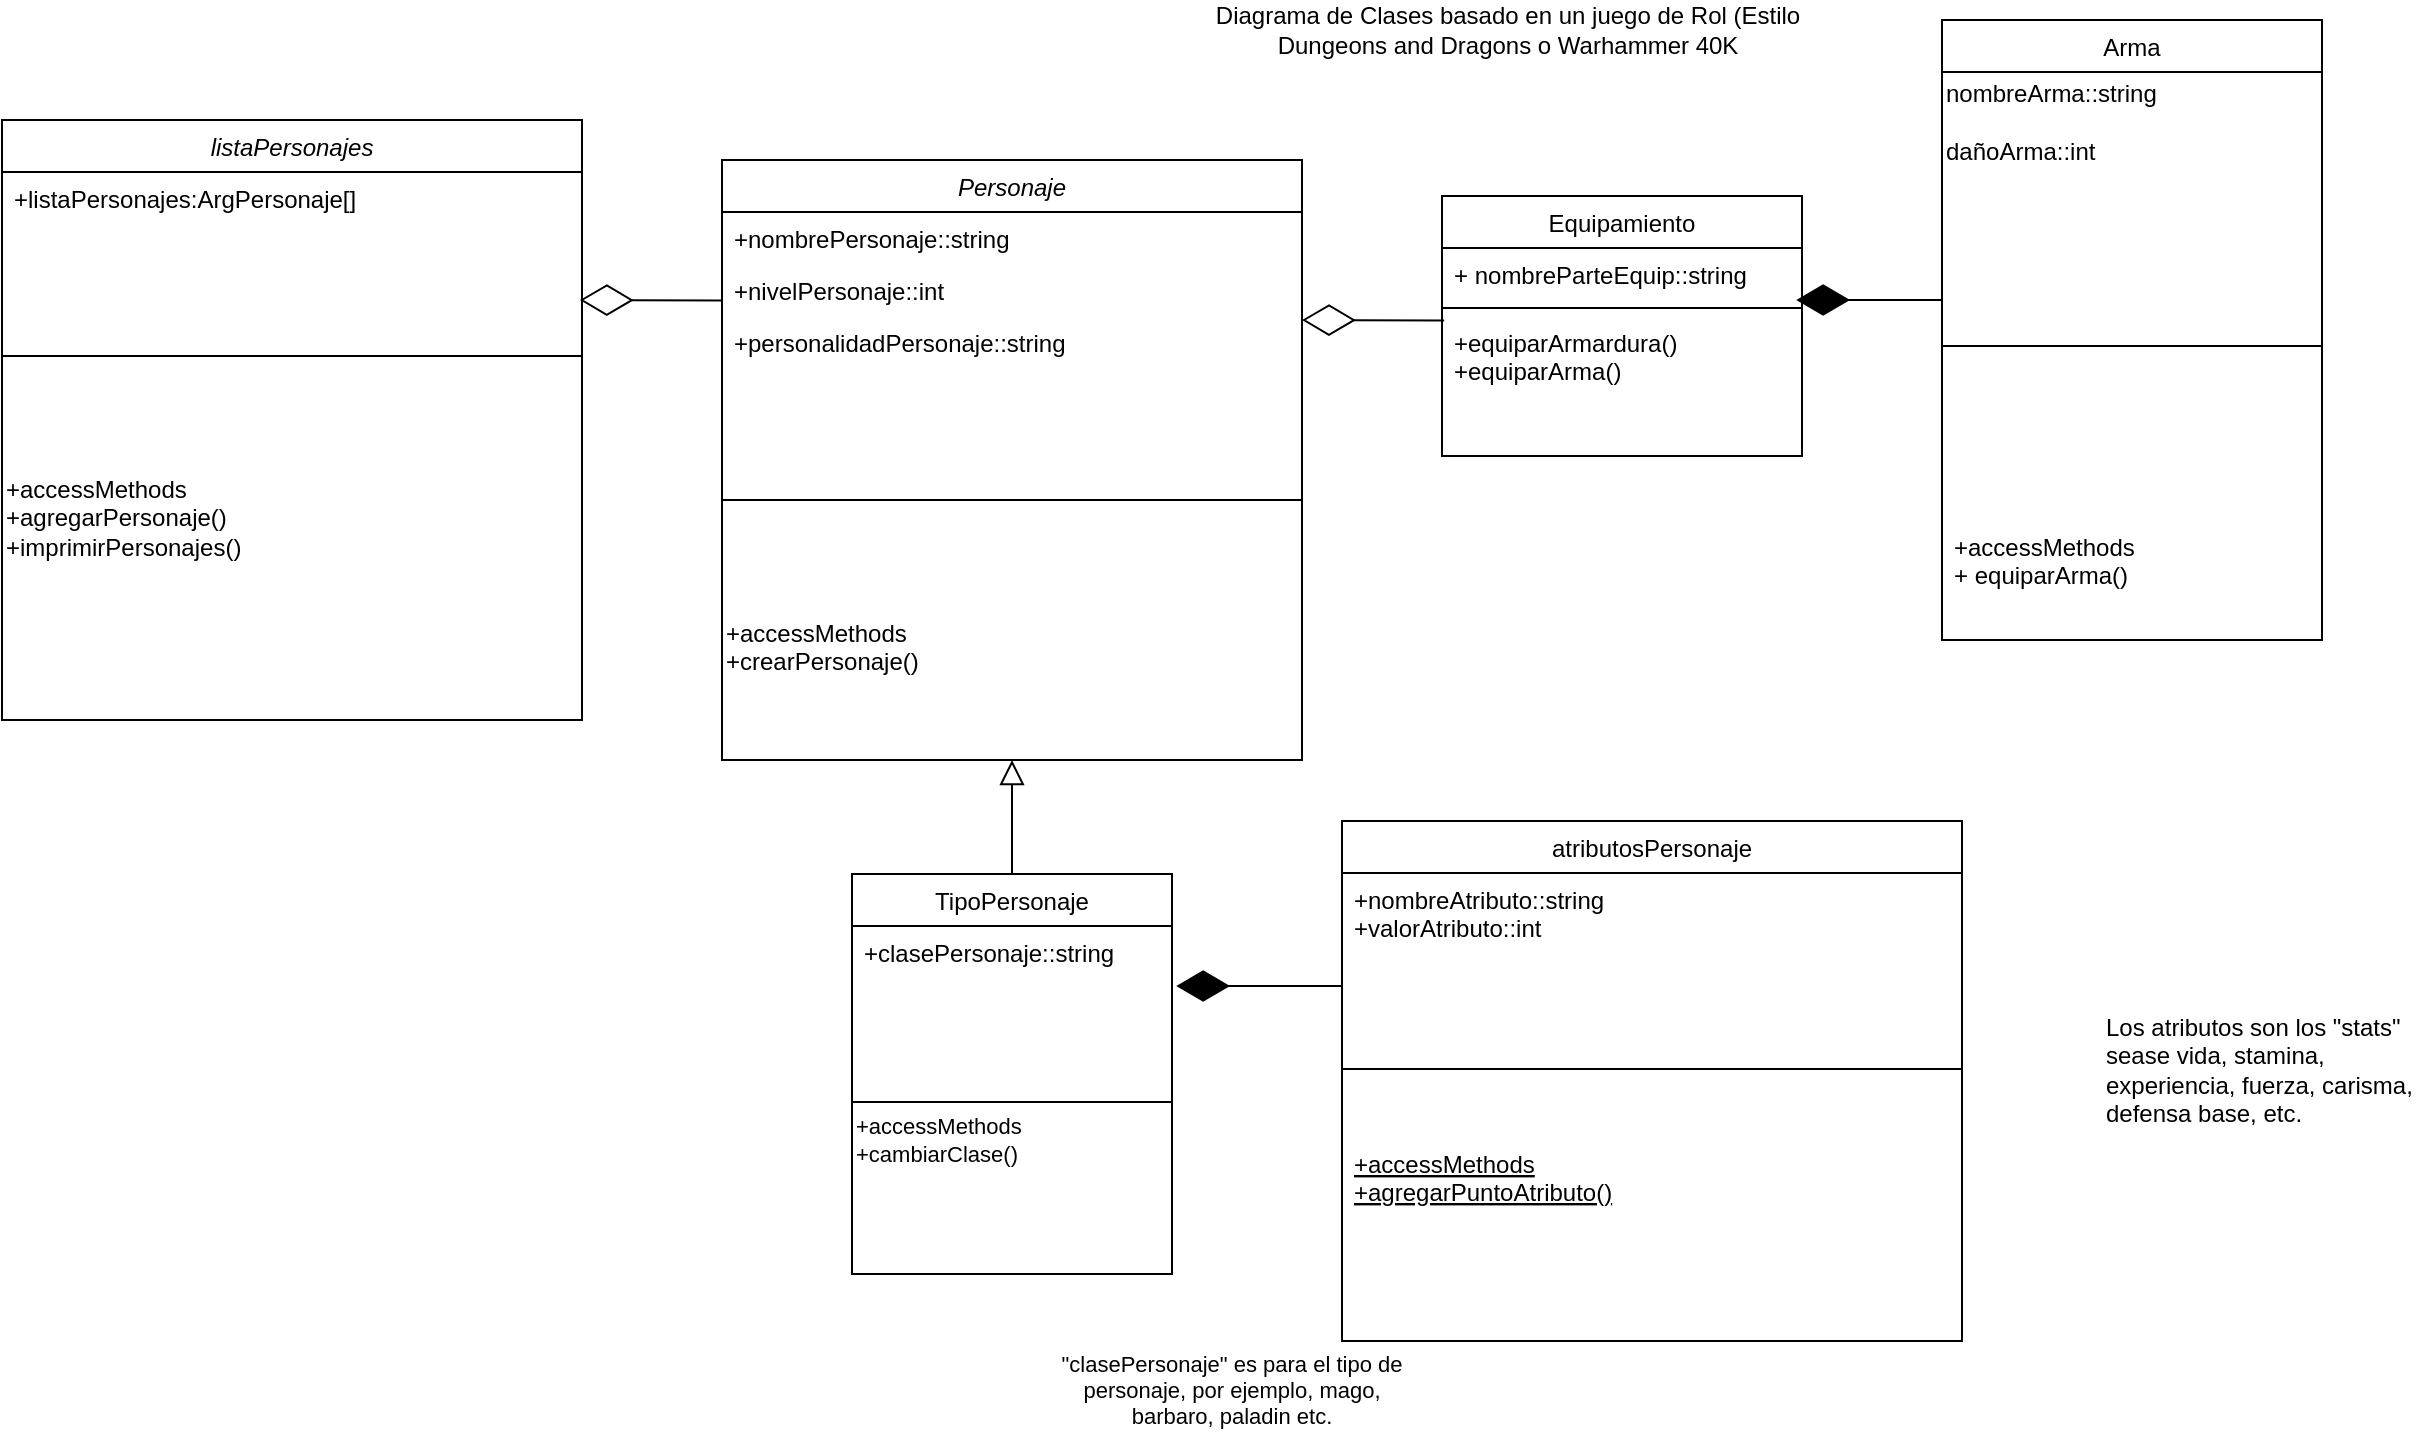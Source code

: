 <mxfile version="18.1.3" type="github">
  <diagram id="C5RBs43oDa-KdzZeNtuy" name="Page-1">
    <mxGraphModel dx="1811" dy="966" grid="1" gridSize="10" guides="1" tooltips="1" connect="1" arrows="1" fold="1" page="1" pageScale="1" pageWidth="827" pageHeight="1169" math="0" shadow="0">
      <root>
        <mxCell id="WIyWlLk6GJQsqaUBKTNV-0" />
        <mxCell id="WIyWlLk6GJQsqaUBKTNV-1" parent="WIyWlLk6GJQsqaUBKTNV-0" />
        <mxCell id="zkfFHV4jXpPFQw0GAbJ--0" value="Personaje" style="swimlane;fontStyle=2;align=center;verticalAlign=top;childLayout=stackLayout;horizontal=1;startSize=26;horizontalStack=0;resizeParent=1;resizeLast=0;collapsible=1;marginBottom=0;rounded=0;shadow=0;strokeWidth=1;" parent="WIyWlLk6GJQsqaUBKTNV-1" vertex="1">
          <mxGeometry x="650" y="250" width="290" height="300" as="geometry">
            <mxRectangle x="230" y="140" width="160" height="26" as="alternateBounds" />
          </mxGeometry>
        </mxCell>
        <mxCell id="zkfFHV4jXpPFQw0GAbJ--1" value="+nombrePersonaje::string" style="text;align=left;verticalAlign=top;spacingLeft=4;spacingRight=4;overflow=hidden;rotatable=0;points=[[0,0.5],[1,0.5]];portConstraint=eastwest;" parent="zkfFHV4jXpPFQw0GAbJ--0" vertex="1">
          <mxGeometry y="26" width="290" height="26" as="geometry" />
        </mxCell>
        <mxCell id="zkfFHV4jXpPFQw0GAbJ--2" value="+nivelPersonaje::int" style="text;align=left;verticalAlign=top;spacingLeft=4;spacingRight=4;overflow=hidden;rotatable=0;points=[[0,0.5],[1,0.5]];portConstraint=eastwest;rounded=0;shadow=0;html=0;" parent="zkfFHV4jXpPFQw0GAbJ--0" vertex="1">
          <mxGeometry y="52" width="290" height="26" as="geometry" />
        </mxCell>
        <mxCell id="YnWbSnqM1NXexRPoTGwb-1" value="+personalidadPersonaje::string&#xa;&#xa;&#xa;&#xa;&#xa;&#xa;" style="text;align=left;verticalAlign=top;spacingLeft=4;spacingRight=4;overflow=hidden;rotatable=0;points=[[0,0.5],[1,0.5]];portConstraint=eastwest;rounded=0;shadow=0;html=0;" parent="zkfFHV4jXpPFQw0GAbJ--0" vertex="1">
          <mxGeometry y="78" width="290" height="26" as="geometry" />
        </mxCell>
        <mxCell id="zkfFHV4jXpPFQw0GAbJ--4" value="" style="line;html=1;strokeWidth=1;align=left;verticalAlign=middle;spacingTop=-1;spacingLeft=3;spacingRight=3;rotatable=0;labelPosition=right;points=[];portConstraint=eastwest;" parent="zkfFHV4jXpPFQw0GAbJ--0" vertex="1">
          <mxGeometry y="104" width="290" height="132" as="geometry" />
        </mxCell>
        <mxCell id="YnWbSnqM1NXexRPoTGwb-39" value="&lt;span style=&quot;font-size: 12px;&quot;&gt;+accessMethods&lt;br&gt;+crearPersonaje()&lt;/span&gt;&lt;br style=&quot;padding: 0px; margin: 0px; font-size: 12px;&quot;&gt;&lt;span style=&quot;font-size: 12px;&quot;&gt;&lt;br&gt;&lt;/span&gt;" style="text;html=1;strokeColor=none;fillColor=none;align=left;verticalAlign=middle;whiteSpace=wrap;rounded=0;fontSize=11;" parent="zkfFHV4jXpPFQw0GAbJ--0" vertex="1">
          <mxGeometry y="236" width="290" height="30" as="geometry" />
        </mxCell>
        <mxCell id="zkfFHV4jXpPFQw0GAbJ--6" value="TipoPersonaje" style="swimlane;fontStyle=0;align=center;verticalAlign=top;childLayout=stackLayout;horizontal=1;startSize=26;horizontalStack=0;resizeParent=1;resizeLast=0;collapsible=1;marginBottom=0;rounded=0;shadow=0;strokeWidth=1;" parent="WIyWlLk6GJQsqaUBKTNV-1" vertex="1">
          <mxGeometry x="715" y="607" width="160" height="200" as="geometry">
            <mxRectangle x="130" y="380" width="160" height="26" as="alternateBounds" />
          </mxGeometry>
        </mxCell>
        <mxCell id="zkfFHV4jXpPFQw0GAbJ--7" value="+clasePersonaje::string&#xa;" style="text;align=left;verticalAlign=top;spacingLeft=4;spacingRight=4;overflow=hidden;rotatable=0;points=[[0,0.5],[1,0.5]];portConstraint=eastwest;" parent="zkfFHV4jXpPFQw0GAbJ--6" vertex="1">
          <mxGeometry y="26" width="160" height="84" as="geometry" />
        </mxCell>
        <mxCell id="zkfFHV4jXpPFQw0GAbJ--9" value="" style="line;html=1;strokeWidth=1;align=left;verticalAlign=middle;spacingTop=-1;spacingLeft=3;spacingRight=3;rotatable=0;labelPosition=right;points=[];portConstraint=eastwest;" parent="zkfFHV4jXpPFQw0GAbJ--6" vertex="1">
          <mxGeometry y="110" width="160" height="8" as="geometry" />
        </mxCell>
        <mxCell id="YnWbSnqM1NXexRPoTGwb-41" value="+accessMethods&lt;br&gt;+cambiarClase()" style="text;html=1;align=left;verticalAlign=middle;resizable=0;points=[];autosize=1;strokeColor=none;fillColor=none;fontSize=11;" parent="zkfFHV4jXpPFQw0GAbJ--6" vertex="1">
          <mxGeometry y="118" width="160" height="30" as="geometry" />
        </mxCell>
        <mxCell id="zkfFHV4jXpPFQw0GAbJ--12" value="" style="endArrow=block;endSize=10;endFill=0;shadow=0;strokeWidth=1;rounded=0;edgeStyle=elbowEdgeStyle;elbow=vertical;" parent="WIyWlLk6GJQsqaUBKTNV-1" source="zkfFHV4jXpPFQw0GAbJ--6" target="zkfFHV4jXpPFQw0GAbJ--0" edge="1">
          <mxGeometry width="160" relative="1" as="geometry">
            <mxPoint x="760" y="363" as="sourcePoint" />
            <mxPoint x="760" y="363" as="targetPoint" />
          </mxGeometry>
        </mxCell>
        <mxCell id="YnWbSnqM1NXexRPoTGwb-0" value="Diagrama de Clases basado en un juego de Rol (Estilo Dungeons and Dragons o Warhammer 40K" style="text;html=1;strokeColor=none;fillColor=none;align=center;verticalAlign=middle;whiteSpace=wrap;rounded=0;" parent="WIyWlLk6GJQsqaUBKTNV-1" vertex="1">
          <mxGeometry x="870" y="170" width="346" height="30" as="geometry" />
        </mxCell>
        <mxCell id="YnWbSnqM1NXexRPoTGwb-3" value="" style="endArrow=diamondThin;endFill=0;endSize=24;html=1;rounded=0;exitX=0.006;exitY=0.033;exitDx=0;exitDy=0;exitPerimeter=0;" parent="WIyWlLk6GJQsqaUBKTNV-1" source="YnWbSnqM1NXexRPoTGwb-8" edge="1">
          <mxGeometry width="160" relative="1" as="geometry">
            <mxPoint x="1020" y="332" as="sourcePoint" />
            <mxPoint x="940" y="330" as="targetPoint" />
          </mxGeometry>
        </mxCell>
        <mxCell id="YnWbSnqM1NXexRPoTGwb-5" value="Equipamiento" style="swimlane;fontStyle=0;align=center;verticalAlign=top;childLayout=stackLayout;horizontal=1;startSize=26;horizontalStack=0;resizeParent=1;resizeParentMax=0;resizeLast=0;collapsible=1;marginBottom=0;" parent="WIyWlLk6GJQsqaUBKTNV-1" vertex="1">
          <mxGeometry x="1010" y="268" width="180" height="130" as="geometry" />
        </mxCell>
        <mxCell id="YnWbSnqM1NXexRPoTGwb-6" value="+ nombreParteEquip::string" style="text;strokeColor=none;fillColor=none;align=left;verticalAlign=top;spacingLeft=4;spacingRight=4;overflow=hidden;rotatable=0;points=[[0,0.5],[1,0.5]];portConstraint=eastwest;" parent="YnWbSnqM1NXexRPoTGwb-5" vertex="1">
          <mxGeometry y="26" width="180" height="26" as="geometry" />
        </mxCell>
        <mxCell id="YnWbSnqM1NXexRPoTGwb-7" value="" style="line;strokeWidth=1;fillColor=none;align=left;verticalAlign=middle;spacingTop=-1;spacingLeft=3;spacingRight=3;rotatable=0;labelPosition=right;points=[];portConstraint=eastwest;" parent="YnWbSnqM1NXexRPoTGwb-5" vertex="1">
          <mxGeometry y="52" width="180" height="8" as="geometry" />
        </mxCell>
        <mxCell id="YnWbSnqM1NXexRPoTGwb-8" value="+equiparArmardura()&#xa;+equiparArma()" style="text;strokeColor=none;fillColor=none;align=left;verticalAlign=top;spacingLeft=4;spacingRight=4;overflow=hidden;rotatable=0;points=[[0,0.5],[1,0.5]];portConstraint=eastwest;" parent="YnWbSnqM1NXexRPoTGwb-5" vertex="1">
          <mxGeometry y="60" width="180" height="70" as="geometry" />
        </mxCell>
        <mxCell id="YnWbSnqM1NXexRPoTGwb-11" value="" style="endArrow=diamondThin;endFill=1;endSize=24;html=1;rounded=0;entryX=1.013;entryY=0.154;entryDx=0;entryDy=0;entryPerimeter=0;" parent="WIyWlLk6GJQsqaUBKTNV-1" edge="1">
          <mxGeometry width="160" relative="1" as="geometry">
            <mxPoint x="960" y="663" as="sourcePoint" />
            <mxPoint x="877.08" y="663.004" as="targetPoint" />
          </mxGeometry>
        </mxCell>
        <mxCell id="YnWbSnqM1NXexRPoTGwb-12" value="atributosPersonaje" style="swimlane;fontStyle=0;align=center;verticalAlign=top;childLayout=stackLayout;horizontal=1;startSize=26;horizontalStack=0;resizeParent=1;resizeLast=0;collapsible=1;marginBottom=0;rounded=0;shadow=0;strokeWidth=1;" parent="WIyWlLk6GJQsqaUBKTNV-1" vertex="1">
          <mxGeometry x="960" y="580.5" width="310" height="260" as="geometry">
            <mxRectangle x="130" y="380" width="160" height="26" as="alternateBounds" />
          </mxGeometry>
        </mxCell>
        <mxCell id="YnWbSnqM1NXexRPoTGwb-14" value="+nombreAtributo::string&#xa;+valorAtributo::int&#xa;" style="text;align=left;verticalAlign=top;spacingLeft=4;spacingRight=4;overflow=hidden;rotatable=0;points=[[0,0.5],[1,0.5]];portConstraint=eastwest;rounded=0;shadow=0;html=0;" parent="YnWbSnqM1NXexRPoTGwb-12" vertex="1">
          <mxGeometry y="26" width="310" height="64" as="geometry" />
        </mxCell>
        <mxCell id="YnWbSnqM1NXexRPoTGwb-15" value="" style="line;html=1;strokeWidth=1;align=left;verticalAlign=middle;spacingTop=-1;spacingLeft=3;spacingRight=3;rotatable=0;labelPosition=right;points=[];portConstraint=eastwest;" parent="YnWbSnqM1NXexRPoTGwb-12" vertex="1">
          <mxGeometry y="90" width="310" height="68" as="geometry" />
        </mxCell>
        <mxCell id="YnWbSnqM1NXexRPoTGwb-16" value="+accessMethods&#xa;+agregarPuntoAtributo()&#xa;" style="text;align=left;verticalAlign=top;spacingLeft=4;spacingRight=4;overflow=hidden;rotatable=0;points=[[0,0.5],[1,0.5]];portConstraint=eastwest;fontStyle=4" parent="YnWbSnqM1NXexRPoTGwb-12" vertex="1">
          <mxGeometry y="158" width="310" height="102" as="geometry" />
        </mxCell>
        <mxCell id="YnWbSnqM1NXexRPoTGwb-20" value="Arma" style="swimlane;fontStyle=0;align=center;verticalAlign=top;childLayout=stackLayout;horizontal=1;startSize=26;horizontalStack=0;resizeParent=1;resizeParentMax=0;resizeLast=0;collapsible=1;marginBottom=0;" parent="WIyWlLk6GJQsqaUBKTNV-1" vertex="1">
          <mxGeometry x="1260" y="180" width="190" height="310" as="geometry" />
        </mxCell>
        <mxCell id="c_kYQ8IZpwhRT2IFjkSb-6" value="&lt;div style=&quot;&quot;&gt;&lt;span style=&quot;background-color: initial;&quot;&gt;nombreArma::string&lt;/span&gt;&lt;/div&gt;&lt;div style=&quot;&quot;&gt;&lt;span style=&quot;background-color: initial;&quot;&gt;&lt;br&gt;&lt;/span&gt;&lt;/div&gt;&lt;div style=&quot;&quot;&gt;&lt;span style=&quot;background-color: initial;&quot;&gt;dañoArma::int&lt;/span&gt;&lt;/div&gt;" style="text;html=1;align=left;verticalAlign=middle;resizable=0;points=[];autosize=1;strokeColor=none;fillColor=none;" vertex="1" parent="YnWbSnqM1NXexRPoTGwb-20">
          <mxGeometry y="26" width="190" height="50" as="geometry" />
        </mxCell>
        <mxCell id="YnWbSnqM1NXexRPoTGwb-22" value="" style="line;strokeWidth=1;fillColor=none;align=left;verticalAlign=middle;spacingTop=-1;spacingLeft=3;spacingRight=3;rotatable=0;labelPosition=right;points=[];portConstraint=eastwest;" parent="YnWbSnqM1NXexRPoTGwb-20" vertex="1">
          <mxGeometry y="76" width="190" height="174" as="geometry" />
        </mxCell>
        <mxCell id="YnWbSnqM1NXexRPoTGwb-23" value="+accessMethods&#xa;+ equiparArma()" style="text;strokeColor=none;fillColor=none;align=left;verticalAlign=top;spacingLeft=4;spacingRight=4;overflow=hidden;rotatable=0;points=[[0,0.5],[1,0.5]];portConstraint=eastwest;" parent="YnWbSnqM1NXexRPoTGwb-20" vertex="1">
          <mxGeometry y="250" width="190" height="60" as="geometry" />
        </mxCell>
        <mxCell id="YnWbSnqM1NXexRPoTGwb-40" value="&quot;clasePersonaje&quot; es para el tipo de personaje, por ejemplo, mago, barbaro, paladin etc." style="text;html=1;strokeColor=none;fillColor=none;align=center;verticalAlign=middle;whiteSpace=wrap;rounded=0;fontSize=11;" parent="WIyWlLk6GJQsqaUBKTNV-1" vertex="1">
          <mxGeometry x="810" y="850" width="190" height="30" as="geometry" />
        </mxCell>
        <mxCell id="YnWbSnqM1NXexRPoTGwb-43" value="&lt;span style=&quot;font-size: 12px;&quot;&gt;Los atributos son los &quot;stats&quot; sease vida, stamina, experiencia, fuerza, carisma, defensa base, etc.&lt;/span&gt;" style="text;whiteSpace=wrap;html=1;fontSize=11;" parent="WIyWlLk6GJQsqaUBKTNV-1" vertex="1">
          <mxGeometry x="1340" y="670" width="160" height="50" as="geometry" />
        </mxCell>
        <mxCell id="c_kYQ8IZpwhRT2IFjkSb-8" value="" style="endArrow=diamondThin;endFill=0;endSize=24;html=1;rounded=0;exitX=0.006;exitY=0.033;exitDx=0;exitDy=0;exitPerimeter=0;" edge="1" parent="WIyWlLk6GJQsqaUBKTNV-1">
          <mxGeometry width="160" relative="1" as="geometry">
            <mxPoint x="650" y="320.31" as="sourcePoint" />
            <mxPoint x="578.92" y="320.0" as="targetPoint" />
          </mxGeometry>
        </mxCell>
        <mxCell id="c_kYQ8IZpwhRT2IFjkSb-9" value="listaPersonajes" style="swimlane;fontStyle=2;align=center;verticalAlign=top;childLayout=stackLayout;horizontal=1;startSize=26;horizontalStack=0;resizeParent=1;resizeLast=0;collapsible=1;marginBottom=0;rounded=0;shadow=0;strokeWidth=1;" vertex="1" parent="WIyWlLk6GJQsqaUBKTNV-1">
          <mxGeometry x="290" y="230" width="290" height="300" as="geometry">
            <mxRectangle x="230" y="140" width="160" height="26" as="alternateBounds" />
          </mxGeometry>
        </mxCell>
        <mxCell id="c_kYQ8IZpwhRT2IFjkSb-10" value="+listaPersonajes:ArgPersonaje[]" style="text;align=left;verticalAlign=top;spacingLeft=4;spacingRight=4;overflow=hidden;rotatable=0;points=[[0,0.5],[1,0.5]];portConstraint=eastwest;" vertex="1" parent="c_kYQ8IZpwhRT2IFjkSb-9">
          <mxGeometry y="26" width="290" height="26" as="geometry" />
        </mxCell>
        <mxCell id="c_kYQ8IZpwhRT2IFjkSb-13" value="" style="line;html=1;strokeWidth=1;align=left;verticalAlign=middle;spacingTop=-1;spacingLeft=3;spacingRight=3;rotatable=0;labelPosition=right;points=[];portConstraint=eastwest;" vertex="1" parent="c_kYQ8IZpwhRT2IFjkSb-9">
          <mxGeometry y="52" width="290" height="132" as="geometry" />
        </mxCell>
        <mxCell id="c_kYQ8IZpwhRT2IFjkSb-14" value="&lt;span style=&quot;font-size: 12px;&quot;&gt;+accessMethods&lt;br&gt;&lt;/span&gt;&lt;span style=&quot;font-size: 12px;&quot;&gt;+agregarPersonaje()&lt;br&gt;+imprimirPersonajes()&lt;br&gt;&lt;/span&gt;" style="text;html=1;strokeColor=none;fillColor=none;align=left;verticalAlign=middle;whiteSpace=wrap;rounded=0;fontSize=11;" vertex="1" parent="c_kYQ8IZpwhRT2IFjkSb-9">
          <mxGeometry y="184" width="290" height="30" as="geometry" />
        </mxCell>
        <mxCell id="c_kYQ8IZpwhRT2IFjkSb-15" value="" style="endArrow=diamondThin;endFill=1;endSize=24;html=1;rounded=0;entryX=1.013;entryY=0.154;entryDx=0;entryDy=0;entryPerimeter=0;" edge="1" parent="WIyWlLk6GJQsqaUBKTNV-1">
          <mxGeometry width="160" relative="1" as="geometry">
            <mxPoint x="1260" y="320" as="sourcePoint" />
            <mxPoint x="1187.08" y="320.004" as="targetPoint" />
          </mxGeometry>
        </mxCell>
      </root>
    </mxGraphModel>
  </diagram>
</mxfile>
